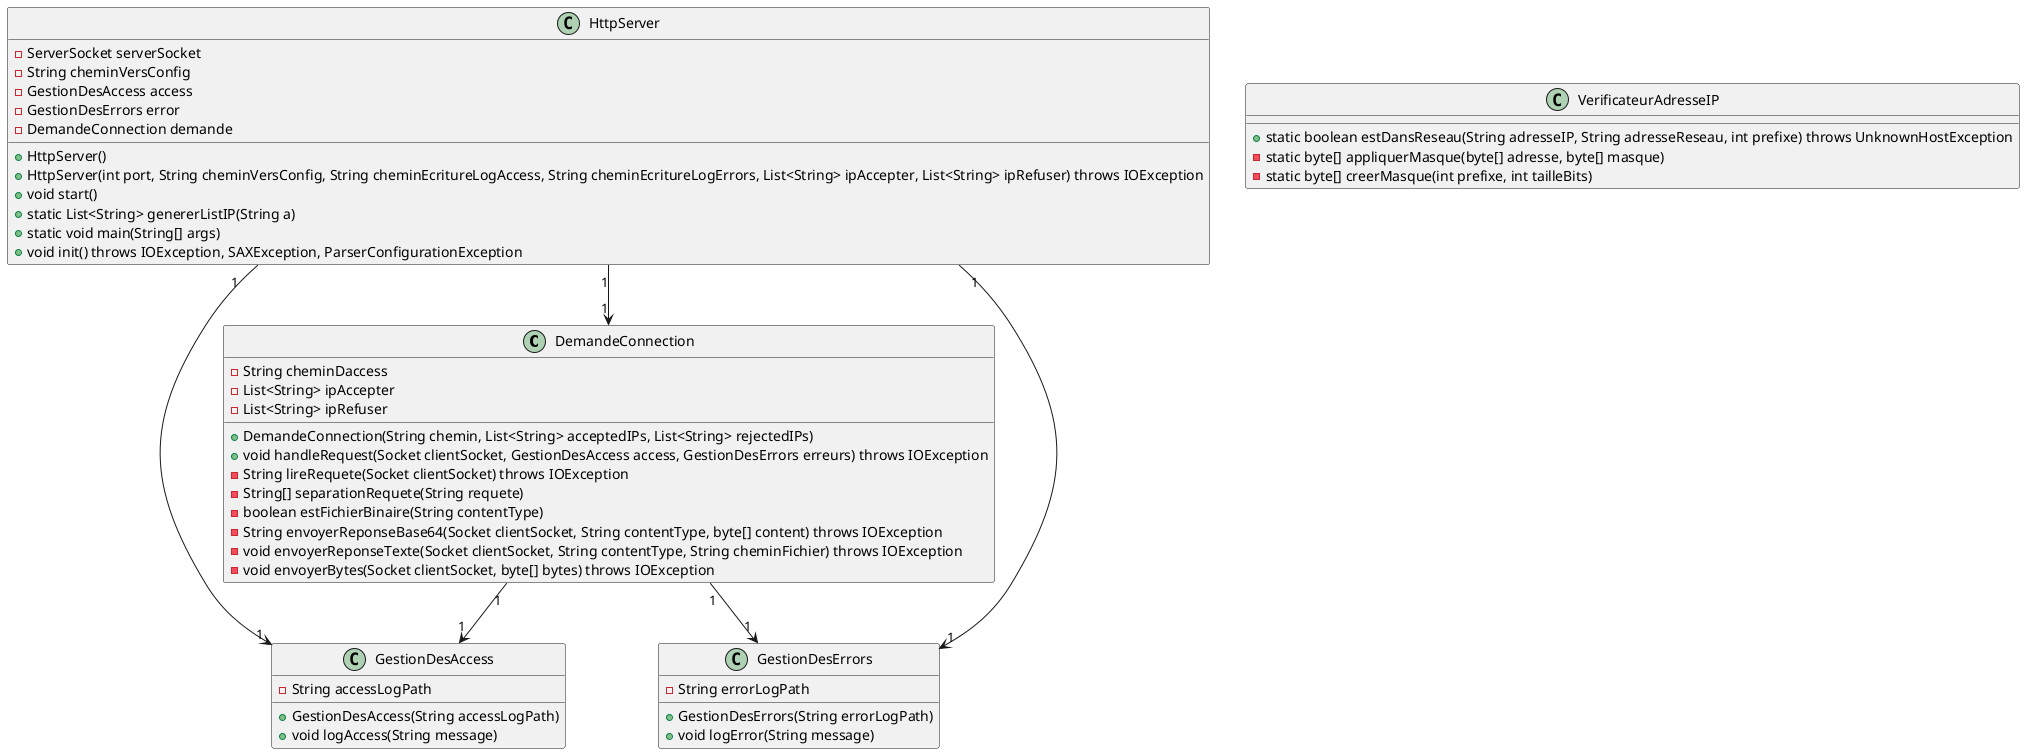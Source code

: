 @startuml

class DemandeConnection {
    - String cheminDaccess
    - List<String> ipAccepter
    - List<String> ipRefuser
    + DemandeConnection(String chemin, List<String> acceptedIPs, List<String> rejectedIPs)
    + void handleRequest(Socket clientSocket, GestionDesAccess access, GestionDesErrors erreurs) throws IOException
    - String lireRequete(Socket clientSocket) throws IOException
    - String[] separationRequete(String requete)
    - boolean estFichierBinaire(String contentType)
    - String envoyerReponseBase64(Socket clientSocket, String contentType, byte[] content) throws IOException
    - void envoyerReponseTexte(Socket clientSocket, String contentType, String cheminFichier) throws IOException
    - void envoyerBytes(Socket clientSocket, byte[] bytes) throws IOException
}

class GestionDesAccess {
    - String accessLogPath
    + GestionDesAccess(String accessLogPath)
    + void logAccess(String message)
}

class GestionDesErrors {
    - String errorLogPath
    + GestionDesErrors(String errorLogPath)
    + void logError(String message)
}

class HttpServer {
    - ServerSocket serverSocket
    - String cheminVersConfig
    - GestionDesAccess access
    - GestionDesErrors error
    - DemandeConnection demande
    + HttpServer()
    + HttpServer(int port, String cheminVersConfig, String cheminEcritureLogAccess, String cheminEcritureLogErrors, List<String> ipAccepter, List<String> ipRefuser) throws IOException
    + void start()
    + static List<String> genererListIP(String a)
    + static void main(String[] args)
    + void init() throws IOException, SAXException, ParserConfigurationException
}

class VerificateurAdresseIP {
    + static boolean estDansReseau(String adresseIP, String adresseReseau, int prefixe) throws UnknownHostException
    - static byte[] appliquerMasque(byte[] adresse, byte[] masque)
    - static byte[] creerMasque(int prefixe, int tailleBits)
}

DemandeConnection "1" --> "1" GestionDesAccess
DemandeConnection "1" --> "1" GestionDesErrors
HttpServer "1" --> "1" DemandeConnection
HttpServer "1" --> "1" GestionDesAccess
HttpServer "1" --> "1" GestionDesErrors

@enduml